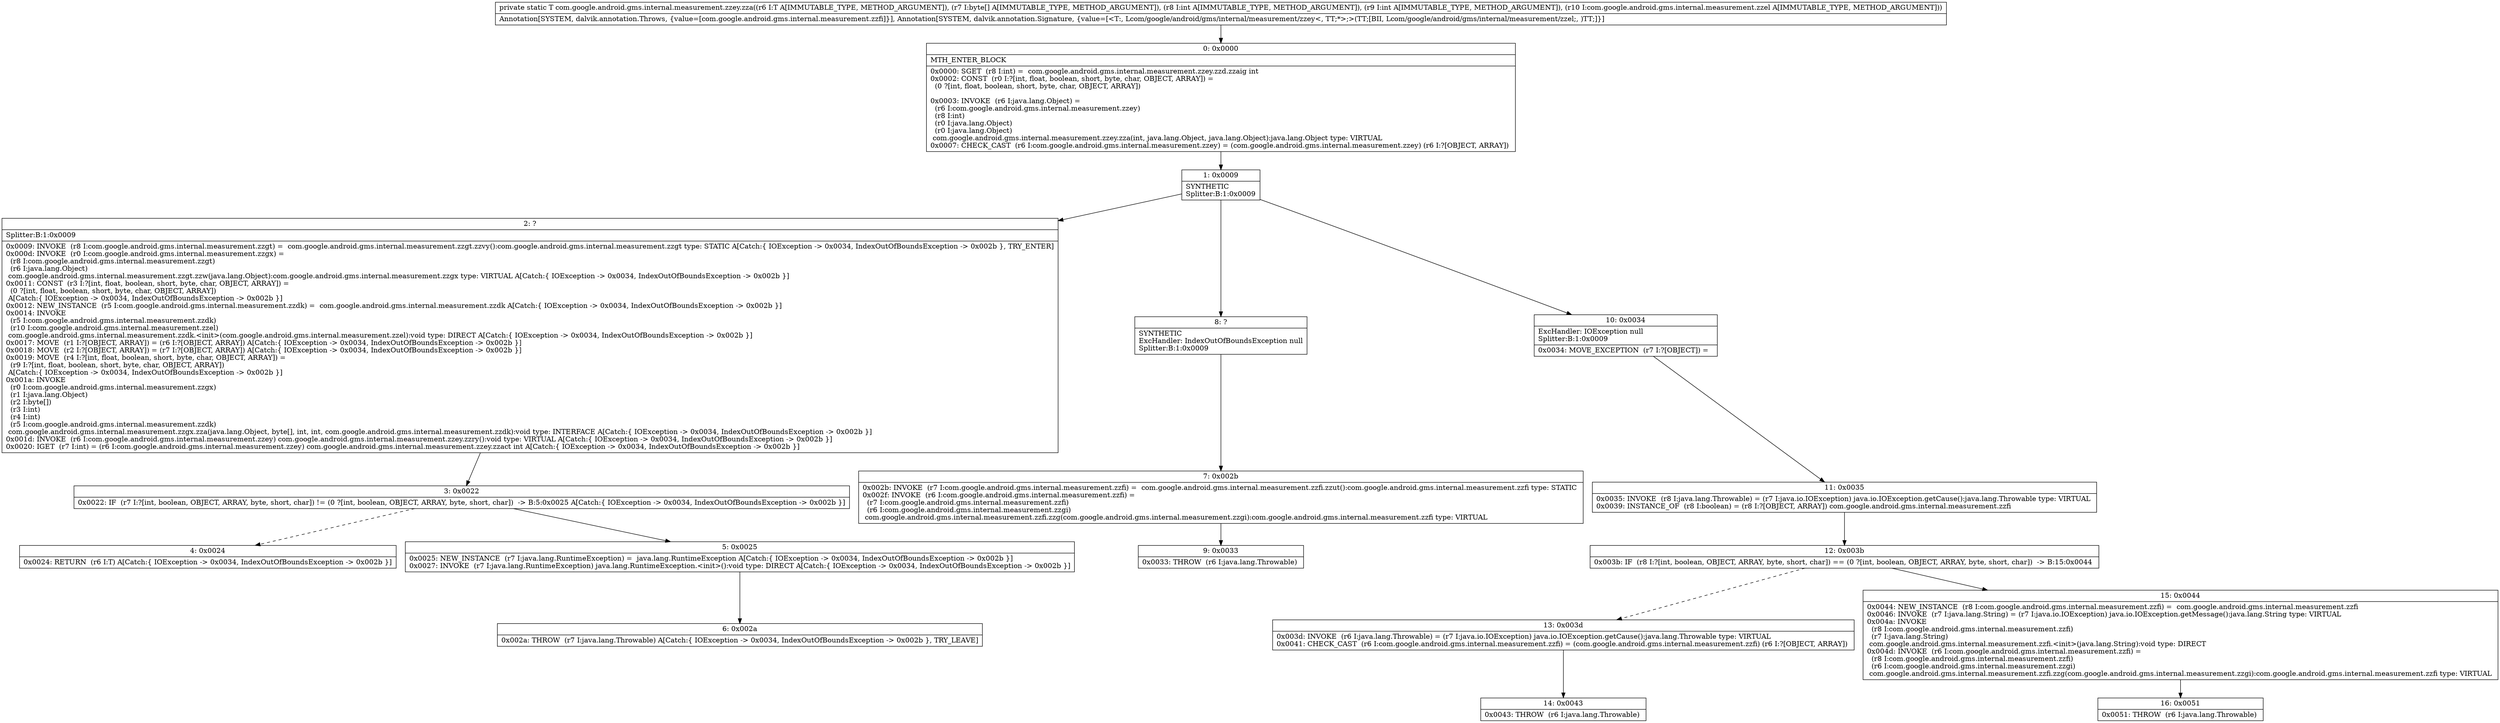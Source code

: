 digraph "CFG forcom.google.android.gms.internal.measurement.zzey.zza(Lcom\/google\/android\/gms\/internal\/measurement\/zzey;[BIILcom\/google\/android\/gms\/internal\/measurement\/zzel;)Lcom\/google\/android\/gms\/internal\/measurement\/zzey;" {
Node_0 [shape=record,label="{0\:\ 0x0000|MTH_ENTER_BLOCK\l|0x0000: SGET  (r8 I:int) =  com.google.android.gms.internal.measurement.zzey.zzd.zzaig int \l0x0002: CONST  (r0 I:?[int, float, boolean, short, byte, char, OBJECT, ARRAY]) = \l  (0 ?[int, float, boolean, short, byte, char, OBJECT, ARRAY])\l \l0x0003: INVOKE  (r6 I:java.lang.Object) = \l  (r6 I:com.google.android.gms.internal.measurement.zzey)\l  (r8 I:int)\l  (r0 I:java.lang.Object)\l  (r0 I:java.lang.Object)\l com.google.android.gms.internal.measurement.zzey.zza(int, java.lang.Object, java.lang.Object):java.lang.Object type: VIRTUAL \l0x0007: CHECK_CAST  (r6 I:com.google.android.gms.internal.measurement.zzey) = (com.google.android.gms.internal.measurement.zzey) (r6 I:?[OBJECT, ARRAY]) \l}"];
Node_1 [shape=record,label="{1\:\ 0x0009|SYNTHETIC\lSplitter:B:1:0x0009\l}"];
Node_2 [shape=record,label="{2\:\ ?|Splitter:B:1:0x0009\l|0x0009: INVOKE  (r8 I:com.google.android.gms.internal.measurement.zzgt) =  com.google.android.gms.internal.measurement.zzgt.zzvy():com.google.android.gms.internal.measurement.zzgt type: STATIC A[Catch:\{ IOException \-\> 0x0034, IndexOutOfBoundsException \-\> 0x002b \}, TRY_ENTER]\l0x000d: INVOKE  (r0 I:com.google.android.gms.internal.measurement.zzgx) = \l  (r8 I:com.google.android.gms.internal.measurement.zzgt)\l  (r6 I:java.lang.Object)\l com.google.android.gms.internal.measurement.zzgt.zzw(java.lang.Object):com.google.android.gms.internal.measurement.zzgx type: VIRTUAL A[Catch:\{ IOException \-\> 0x0034, IndexOutOfBoundsException \-\> 0x002b \}]\l0x0011: CONST  (r3 I:?[int, float, boolean, short, byte, char, OBJECT, ARRAY]) = \l  (0 ?[int, float, boolean, short, byte, char, OBJECT, ARRAY])\l A[Catch:\{ IOException \-\> 0x0034, IndexOutOfBoundsException \-\> 0x002b \}]\l0x0012: NEW_INSTANCE  (r5 I:com.google.android.gms.internal.measurement.zzdk) =  com.google.android.gms.internal.measurement.zzdk A[Catch:\{ IOException \-\> 0x0034, IndexOutOfBoundsException \-\> 0x002b \}]\l0x0014: INVOKE  \l  (r5 I:com.google.android.gms.internal.measurement.zzdk)\l  (r10 I:com.google.android.gms.internal.measurement.zzel)\l com.google.android.gms.internal.measurement.zzdk.\<init\>(com.google.android.gms.internal.measurement.zzel):void type: DIRECT A[Catch:\{ IOException \-\> 0x0034, IndexOutOfBoundsException \-\> 0x002b \}]\l0x0017: MOVE  (r1 I:?[OBJECT, ARRAY]) = (r6 I:?[OBJECT, ARRAY]) A[Catch:\{ IOException \-\> 0x0034, IndexOutOfBoundsException \-\> 0x002b \}]\l0x0018: MOVE  (r2 I:?[OBJECT, ARRAY]) = (r7 I:?[OBJECT, ARRAY]) A[Catch:\{ IOException \-\> 0x0034, IndexOutOfBoundsException \-\> 0x002b \}]\l0x0019: MOVE  (r4 I:?[int, float, boolean, short, byte, char, OBJECT, ARRAY]) = \l  (r9 I:?[int, float, boolean, short, byte, char, OBJECT, ARRAY])\l A[Catch:\{ IOException \-\> 0x0034, IndexOutOfBoundsException \-\> 0x002b \}]\l0x001a: INVOKE  \l  (r0 I:com.google.android.gms.internal.measurement.zzgx)\l  (r1 I:java.lang.Object)\l  (r2 I:byte[])\l  (r3 I:int)\l  (r4 I:int)\l  (r5 I:com.google.android.gms.internal.measurement.zzdk)\l com.google.android.gms.internal.measurement.zzgx.zza(java.lang.Object, byte[], int, int, com.google.android.gms.internal.measurement.zzdk):void type: INTERFACE A[Catch:\{ IOException \-\> 0x0034, IndexOutOfBoundsException \-\> 0x002b \}]\l0x001d: INVOKE  (r6 I:com.google.android.gms.internal.measurement.zzey) com.google.android.gms.internal.measurement.zzey.zzry():void type: VIRTUAL A[Catch:\{ IOException \-\> 0x0034, IndexOutOfBoundsException \-\> 0x002b \}]\l0x0020: IGET  (r7 I:int) = (r6 I:com.google.android.gms.internal.measurement.zzey) com.google.android.gms.internal.measurement.zzey.zzact int A[Catch:\{ IOException \-\> 0x0034, IndexOutOfBoundsException \-\> 0x002b \}]\l}"];
Node_3 [shape=record,label="{3\:\ 0x0022|0x0022: IF  (r7 I:?[int, boolean, OBJECT, ARRAY, byte, short, char]) != (0 ?[int, boolean, OBJECT, ARRAY, byte, short, char])  \-\> B:5:0x0025 A[Catch:\{ IOException \-\> 0x0034, IndexOutOfBoundsException \-\> 0x002b \}]\l}"];
Node_4 [shape=record,label="{4\:\ 0x0024|0x0024: RETURN  (r6 I:T) A[Catch:\{ IOException \-\> 0x0034, IndexOutOfBoundsException \-\> 0x002b \}]\l}"];
Node_5 [shape=record,label="{5\:\ 0x0025|0x0025: NEW_INSTANCE  (r7 I:java.lang.RuntimeException) =  java.lang.RuntimeException A[Catch:\{ IOException \-\> 0x0034, IndexOutOfBoundsException \-\> 0x002b \}]\l0x0027: INVOKE  (r7 I:java.lang.RuntimeException) java.lang.RuntimeException.\<init\>():void type: DIRECT A[Catch:\{ IOException \-\> 0x0034, IndexOutOfBoundsException \-\> 0x002b \}]\l}"];
Node_6 [shape=record,label="{6\:\ 0x002a|0x002a: THROW  (r7 I:java.lang.Throwable) A[Catch:\{ IOException \-\> 0x0034, IndexOutOfBoundsException \-\> 0x002b \}, TRY_LEAVE]\l}"];
Node_7 [shape=record,label="{7\:\ 0x002b|0x002b: INVOKE  (r7 I:com.google.android.gms.internal.measurement.zzfi) =  com.google.android.gms.internal.measurement.zzfi.zzut():com.google.android.gms.internal.measurement.zzfi type: STATIC \l0x002f: INVOKE  (r6 I:com.google.android.gms.internal.measurement.zzfi) = \l  (r7 I:com.google.android.gms.internal.measurement.zzfi)\l  (r6 I:com.google.android.gms.internal.measurement.zzgi)\l com.google.android.gms.internal.measurement.zzfi.zzg(com.google.android.gms.internal.measurement.zzgi):com.google.android.gms.internal.measurement.zzfi type: VIRTUAL \l}"];
Node_8 [shape=record,label="{8\:\ ?|SYNTHETIC\lExcHandler: IndexOutOfBoundsException null\lSplitter:B:1:0x0009\l}"];
Node_9 [shape=record,label="{9\:\ 0x0033|0x0033: THROW  (r6 I:java.lang.Throwable) \l}"];
Node_10 [shape=record,label="{10\:\ 0x0034|ExcHandler: IOException null\lSplitter:B:1:0x0009\l|0x0034: MOVE_EXCEPTION  (r7 I:?[OBJECT]) =  \l}"];
Node_11 [shape=record,label="{11\:\ 0x0035|0x0035: INVOKE  (r8 I:java.lang.Throwable) = (r7 I:java.io.IOException) java.io.IOException.getCause():java.lang.Throwable type: VIRTUAL \l0x0039: INSTANCE_OF  (r8 I:boolean) = (r8 I:?[OBJECT, ARRAY]) com.google.android.gms.internal.measurement.zzfi \l}"];
Node_12 [shape=record,label="{12\:\ 0x003b|0x003b: IF  (r8 I:?[int, boolean, OBJECT, ARRAY, byte, short, char]) == (0 ?[int, boolean, OBJECT, ARRAY, byte, short, char])  \-\> B:15:0x0044 \l}"];
Node_13 [shape=record,label="{13\:\ 0x003d|0x003d: INVOKE  (r6 I:java.lang.Throwable) = (r7 I:java.io.IOException) java.io.IOException.getCause():java.lang.Throwable type: VIRTUAL \l0x0041: CHECK_CAST  (r6 I:com.google.android.gms.internal.measurement.zzfi) = (com.google.android.gms.internal.measurement.zzfi) (r6 I:?[OBJECT, ARRAY]) \l}"];
Node_14 [shape=record,label="{14\:\ 0x0043|0x0043: THROW  (r6 I:java.lang.Throwable) \l}"];
Node_15 [shape=record,label="{15\:\ 0x0044|0x0044: NEW_INSTANCE  (r8 I:com.google.android.gms.internal.measurement.zzfi) =  com.google.android.gms.internal.measurement.zzfi \l0x0046: INVOKE  (r7 I:java.lang.String) = (r7 I:java.io.IOException) java.io.IOException.getMessage():java.lang.String type: VIRTUAL \l0x004a: INVOKE  \l  (r8 I:com.google.android.gms.internal.measurement.zzfi)\l  (r7 I:java.lang.String)\l com.google.android.gms.internal.measurement.zzfi.\<init\>(java.lang.String):void type: DIRECT \l0x004d: INVOKE  (r6 I:com.google.android.gms.internal.measurement.zzfi) = \l  (r8 I:com.google.android.gms.internal.measurement.zzfi)\l  (r6 I:com.google.android.gms.internal.measurement.zzgi)\l com.google.android.gms.internal.measurement.zzfi.zzg(com.google.android.gms.internal.measurement.zzgi):com.google.android.gms.internal.measurement.zzfi type: VIRTUAL \l}"];
Node_16 [shape=record,label="{16\:\ 0x0051|0x0051: THROW  (r6 I:java.lang.Throwable) \l}"];
MethodNode[shape=record,label="{private static T com.google.android.gms.internal.measurement.zzey.zza((r6 I:T A[IMMUTABLE_TYPE, METHOD_ARGUMENT]), (r7 I:byte[] A[IMMUTABLE_TYPE, METHOD_ARGUMENT]), (r8 I:int A[IMMUTABLE_TYPE, METHOD_ARGUMENT]), (r9 I:int A[IMMUTABLE_TYPE, METHOD_ARGUMENT]), (r10 I:com.google.android.gms.internal.measurement.zzel A[IMMUTABLE_TYPE, METHOD_ARGUMENT]))  | Annotation[SYSTEM, dalvik.annotation.Throws, \{value=[com.google.android.gms.internal.measurement.zzfi]\}], Annotation[SYSTEM, dalvik.annotation.Signature, \{value=[\<T:, Lcom\/google\/android\/gms\/internal\/measurement\/zzey\<, TT;*\>;\>(TT;[BII, Lcom\/google\/android\/gms\/internal\/measurement\/zzel;, )TT;]\}]\l}"];
MethodNode -> Node_0;
Node_0 -> Node_1;
Node_1 -> Node_2;
Node_1 -> Node_10;
Node_1 -> Node_8;
Node_2 -> Node_3;
Node_3 -> Node_4[style=dashed];
Node_3 -> Node_5;
Node_5 -> Node_6;
Node_7 -> Node_9;
Node_8 -> Node_7;
Node_10 -> Node_11;
Node_11 -> Node_12;
Node_12 -> Node_13[style=dashed];
Node_12 -> Node_15;
Node_13 -> Node_14;
Node_15 -> Node_16;
}

